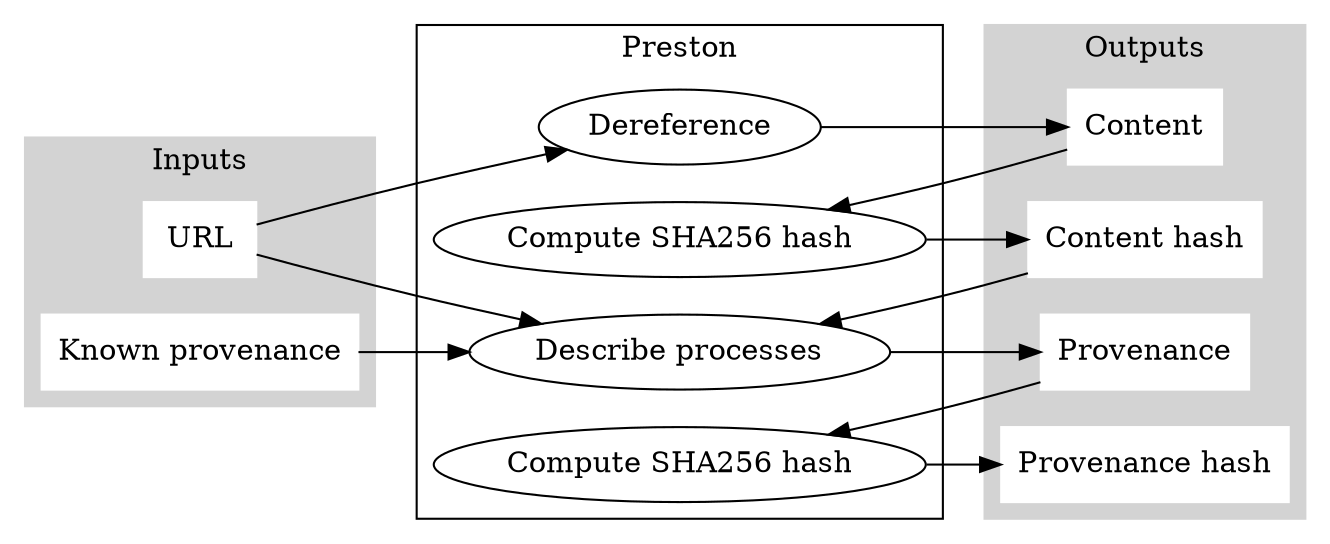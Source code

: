 digraph G {
    rankdir="LR"
    
    subgraph cluster_0 {
        style=filled
        color=lightgrey
        node [style=filled, color=white, shape=Mrectangle]
        label = "Inputs"
        url [label="URL"]
        previousProv [label="Known provenance"]
    }
    
    subgraph cluster_1 {
        label = "Preston"
        dereference [label="Dereference"]
        generateProvenance [label="Describe processes"]
        computeContentHash [label="Compute SHA256 hash"]
        computeProvHash [label="Compute SHA256 hash"]
    }
    
    subgraph cluster_2 {
        style=filled
        color=lightgrey
        node [style=filled, color=white, shape=Mrectangle]
        label = "Outputs"
        content [label="Content"]
        contentHash [label="Content hash"]
        newProv [label="Provenance"]
        newProvHash [label="Provenance hash"]
    }
    
    url -> dereference -> content
    content -> computeContentHash -> contentHash
    url, previousProv, contentHash -> generateProvenance -> newProv
    newProv -> computeProvHash -> newProvHash
}
